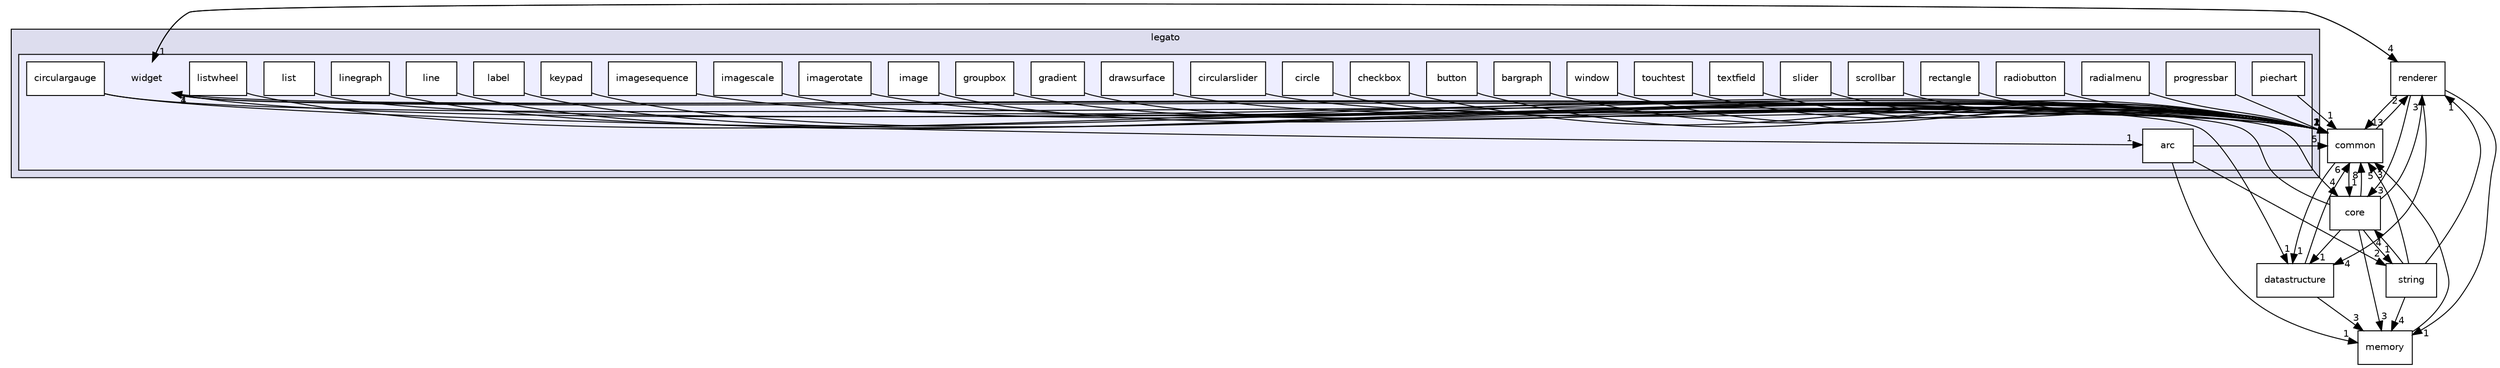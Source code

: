 digraph "C:/microchip/harmony3/gfx/middleware/legato/library/src/gfx/legato/widget" {
  compound=true
  node [ fontsize="10", fontname="Helvetica"];
  edge [ labelfontsize="10", labelfontname="Helvetica"];
  subgraph clusterdir_df0e2b4cdb64d3722aa48eb6b18a67e5 {
    graph [ bgcolor="#ddddee", pencolor="black", label="legato" fontname="Helvetica", fontsize="10", URL="dir_df0e2b4cdb64d3722aa48eb6b18a67e5.html"]
  subgraph clusterdir_139e39c2cbbb9c4d4856e374ea12d038 {
    graph [ bgcolor="#eeeeff", pencolor="black", label="" URL="dir_139e39c2cbbb9c4d4856e374ea12d038.html"];
    dir_139e39c2cbbb9c4d4856e374ea12d038 [shape=plaintext label="widget"];
    dir_ea796a184f8dd67c3a4a1810276d9c0a [shape=box label="arc" color="black" fillcolor="white" style="filled" URL="dir_ea796a184f8dd67c3a4a1810276d9c0a.html"];
    dir_5860276ee1d246cf8783ae38bb2c9167 [shape=box label="bargraph" color="black" fillcolor="white" style="filled" URL="dir_5860276ee1d246cf8783ae38bb2c9167.html"];
    dir_2ccd5ea65f58f5050b13cd878018a6f6 [shape=box label="button" color="black" fillcolor="white" style="filled" URL="dir_2ccd5ea65f58f5050b13cd878018a6f6.html"];
    dir_61f791b9ac0c8883b32c7e177d9c9769 [shape=box label="checkbox" color="black" fillcolor="white" style="filled" URL="dir_61f791b9ac0c8883b32c7e177d9c9769.html"];
    dir_ba769330b26308451241b67476fafbde [shape=box label="circle" color="black" fillcolor="white" style="filled" URL="dir_ba769330b26308451241b67476fafbde.html"];
    dir_e59d3e6b124369ea14f72f7c598e40c4 [shape=box label="circulargauge" color="black" fillcolor="white" style="filled" URL="dir_e59d3e6b124369ea14f72f7c598e40c4.html"];
    dir_2fe423a4d32b719dd99630a8b54d4f98 [shape=box label="circularslider" color="black" fillcolor="white" style="filled" URL="dir_2fe423a4d32b719dd99630a8b54d4f98.html"];
    dir_f43edd6e57efc632cc65bdd586691760 [shape=box label="drawsurface" color="black" fillcolor="white" style="filled" URL="dir_f43edd6e57efc632cc65bdd586691760.html"];
    dir_f632967a3262f2e6f4f8ff464941d575 [shape=box label="gradient" color="black" fillcolor="white" style="filled" URL="dir_f632967a3262f2e6f4f8ff464941d575.html"];
    dir_6bedacda5ab9a21c153eb1ef15d975d0 [shape=box label="groupbox" color="black" fillcolor="white" style="filled" URL="dir_6bedacda5ab9a21c153eb1ef15d975d0.html"];
    dir_f916909e1c95424e1e4e053c3d2d072c [shape=box label="image" color="black" fillcolor="white" style="filled" URL="dir_f916909e1c95424e1e4e053c3d2d072c.html"];
    dir_fc1dbafbf4cf386850e5d06ad28bb439 [shape=box label="imagerotate" color="black" fillcolor="white" style="filled" URL="dir_fc1dbafbf4cf386850e5d06ad28bb439.html"];
    dir_5f0ea6ef509d688b7b247798d6d67556 [shape=box label="imagescale" color="black" fillcolor="white" style="filled" URL="dir_5f0ea6ef509d688b7b247798d6d67556.html"];
    dir_71455b53b811b862a2f615c0af7ea15e [shape=box label="imagesequence" color="black" fillcolor="white" style="filled" URL="dir_71455b53b811b862a2f615c0af7ea15e.html"];
    dir_ec7a6a9efb9f59a9ae2a2fdc6299bb1e [shape=box label="keypad" color="black" fillcolor="white" style="filled" URL="dir_ec7a6a9efb9f59a9ae2a2fdc6299bb1e.html"];
    dir_916f56971aee262d0d56f620d21e1033 [shape=box label="label" color="black" fillcolor="white" style="filled" URL="dir_916f56971aee262d0d56f620d21e1033.html"];
    dir_70bf8d34bd2255065b23fb42b7926ed9 [shape=box label="line" color="black" fillcolor="white" style="filled" URL="dir_70bf8d34bd2255065b23fb42b7926ed9.html"];
    dir_fa6d7e99251ad989d8d0861089bc1bba [shape=box label="linegraph" color="black" fillcolor="white" style="filled" URL="dir_fa6d7e99251ad989d8d0861089bc1bba.html"];
    dir_17dc6ecd1b604ac8f67dd1adf1caa689 [shape=box label="list" color="black" fillcolor="white" style="filled" URL="dir_17dc6ecd1b604ac8f67dd1adf1caa689.html"];
    dir_09fb61342f4054c8ae4043c267482be5 [shape=box label="listwheel" color="black" fillcolor="white" style="filled" URL="dir_09fb61342f4054c8ae4043c267482be5.html"];
    dir_0c7d95ea38cfce720c9fa5892f8ef183 [shape=box label="piechart" color="black" fillcolor="white" style="filled" URL="dir_0c7d95ea38cfce720c9fa5892f8ef183.html"];
    dir_acff0cb23e15b4d2a8ce9d5ba9fb316f [shape=box label="progressbar" color="black" fillcolor="white" style="filled" URL="dir_acff0cb23e15b4d2a8ce9d5ba9fb316f.html"];
    dir_a79b2a24eee33de41506757f3dbffa81 [shape=box label="radialmenu" color="black" fillcolor="white" style="filled" URL="dir_a79b2a24eee33de41506757f3dbffa81.html"];
    dir_46264740869f01a19d6281e415276e3e [shape=box label="radiobutton" color="black" fillcolor="white" style="filled" URL="dir_46264740869f01a19d6281e415276e3e.html"];
    dir_b4b1004d4a05839fb17abbe791dca554 [shape=box label="rectangle" color="black" fillcolor="white" style="filled" URL="dir_b4b1004d4a05839fb17abbe791dca554.html"];
    dir_7a971ada033fa09fab7dc98ab586b9ea [shape=box label="scrollbar" color="black" fillcolor="white" style="filled" URL="dir_7a971ada033fa09fab7dc98ab586b9ea.html"];
    dir_a90675f66de8e5615bc57b77bd97da8a [shape=box label="slider" color="black" fillcolor="white" style="filled" URL="dir_a90675f66de8e5615bc57b77bd97da8a.html"];
    dir_22bebc17460edd3d51d19cd5befaada2 [shape=box label="textfield" color="black" fillcolor="white" style="filled" URL="dir_22bebc17460edd3d51d19cd5befaada2.html"];
    dir_20e2566be23e0aa1baeb27f70a2ea96b [shape=box label="touchtest" color="black" fillcolor="white" style="filled" URL="dir_20e2566be23e0aa1baeb27f70a2ea96b.html"];
    dir_bbe9a681524168dca2c686e8724621ab [shape=box label="window" color="black" fillcolor="white" style="filled" URL="dir_bbe9a681524168dca2c686e8724621ab.html"];
  }
  }
  dir_b3f224f181338695a4734ca3080f2eb5 [shape=box label="common" URL="dir_b3f224f181338695a4734ca3080f2eb5.html"];
  dir_18f2fdeeef31186486f6c44486de345c [shape=box label="renderer" URL="dir_18f2fdeeef31186486f6c44486de345c.html"];
  dir_3305b49bc15ad9b5be28d221021115ae [shape=box label="string" URL="dir_3305b49bc15ad9b5be28d221021115ae.html"];
  dir_6ea5fdd06250e5b2bba6c64e330e75e8 [shape=box label="core" URL="dir_6ea5fdd06250e5b2bba6c64e330e75e8.html"];
  dir_8372a91ac24574313a1b22eb58258e4b [shape=box label="datastructure" URL="dir_8372a91ac24574313a1b22eb58258e4b.html"];
  dir_eef5553a5c7369df9ec111a9376be40e [shape=box label="memory" URL="dir_eef5553a5c7369df9ec111a9376be40e.html"];
  dir_a90675f66de8e5615bc57b77bd97da8a->dir_b3f224f181338695a4734ca3080f2eb5 [headlabel="1", labeldistance=1.5 headhref="dir_000115_000076.html"];
  dir_b3f224f181338695a4734ca3080f2eb5->dir_18f2fdeeef31186486f6c44486de345c [headlabel="2", labeldistance=1.5 headhref="dir_000076_000086.html"];
  dir_b3f224f181338695a4734ca3080f2eb5->dir_139e39c2cbbb9c4d4856e374ea12d038 [headlabel="1", labeldistance=1.5 headhref="dir_000076_000088.html"];
  dir_b3f224f181338695a4734ca3080f2eb5->dir_6ea5fdd06250e5b2bba6c64e330e75e8 [headlabel="1", labeldistance=1.5 headhref="dir_000076_000077.html"];
  dir_b3f224f181338695a4734ca3080f2eb5->dir_8372a91ac24574313a1b22eb58258e4b [headlabel="1", labeldistance=1.5 headhref="dir_000076_000078.html"];
  dir_a79b2a24eee33de41506757f3dbffa81->dir_b3f224f181338695a4734ca3080f2eb5 [headlabel="1", labeldistance=1.5 headhref="dir_000111_000076.html"];
  dir_5f0ea6ef509d688b7b247798d6d67556->dir_b3f224f181338695a4734ca3080f2eb5 [headlabel="1", labeldistance=1.5 headhref="dir_000101_000076.html"];
  dir_f43edd6e57efc632cc65bdd586691760->dir_b3f224f181338695a4734ca3080f2eb5 [headlabel="1", labeldistance=1.5 headhref="dir_000096_000076.html"];
  dir_20e2566be23e0aa1baeb27f70a2ea96b->dir_b3f224f181338695a4734ca3080f2eb5 [headlabel="1", labeldistance=1.5 headhref="dir_000117_000076.html"];
  dir_09fb61342f4054c8ae4043c267482be5->dir_b3f224f181338695a4734ca3080f2eb5 [headlabel="2", labeldistance=1.5 headhref="dir_000108_000076.html"];
  dir_b4b1004d4a05839fb17abbe791dca554->dir_b3f224f181338695a4734ca3080f2eb5 [headlabel="1", labeldistance=1.5 headhref="dir_000113_000076.html"];
  dir_ba769330b26308451241b67476fafbde->dir_b3f224f181338695a4734ca3080f2eb5 [headlabel="1", labeldistance=1.5 headhref="dir_000093_000076.html"];
  dir_6bedacda5ab9a21c153eb1ef15d975d0->dir_b3f224f181338695a4734ca3080f2eb5 [headlabel="1", labeldistance=1.5 headhref="dir_000098_000076.html"];
  dir_916f56971aee262d0d56f620d21e1033->dir_b3f224f181338695a4734ca3080f2eb5 [headlabel="1", labeldistance=1.5 headhref="dir_000104_000076.html"];
  dir_fa6d7e99251ad989d8d0861089bc1bba->dir_b3f224f181338695a4734ca3080f2eb5 [headlabel="1", labeldistance=1.5 headhref="dir_000106_000076.html"];
  dir_18f2fdeeef31186486f6c44486de345c->dir_b3f224f181338695a4734ca3080f2eb5 [headlabel="13", labeldistance=1.5 headhref="dir_000086_000076.html"];
  dir_18f2fdeeef31186486f6c44486de345c->dir_139e39c2cbbb9c4d4856e374ea12d038 [headlabel="1", labeldistance=1.5 headhref="dir_000086_000088.html"];
  dir_18f2fdeeef31186486f6c44486de345c->dir_6ea5fdd06250e5b2bba6c64e330e75e8 [headlabel="3", labeldistance=1.5 headhref="dir_000086_000077.html"];
  dir_18f2fdeeef31186486f6c44486de345c->dir_8372a91ac24574313a1b22eb58258e4b [headlabel="4", labeldistance=1.5 headhref="dir_000086_000078.html"];
  dir_18f2fdeeef31186486f6c44486de345c->dir_eef5553a5c7369df9ec111a9376be40e [headlabel="1", labeldistance=1.5 headhref="dir_000086_000085.html"];
  dir_ea796a184f8dd67c3a4a1810276d9c0a->dir_b3f224f181338695a4734ca3080f2eb5 [headlabel="5", labeldistance=1.5 headhref="dir_000089_000076.html"];
  dir_ea796a184f8dd67c3a4a1810276d9c0a->dir_3305b49bc15ad9b5be28d221021115ae [headlabel="2", labeldistance=1.5 headhref="dir_000089_000087.html"];
  dir_ea796a184f8dd67c3a4a1810276d9c0a->dir_eef5553a5c7369df9ec111a9376be40e [headlabel="1", labeldistance=1.5 headhref="dir_000089_000085.html"];
  dir_ec7a6a9efb9f59a9ae2a2fdc6299bb1e->dir_b3f224f181338695a4734ca3080f2eb5 [headlabel="1", labeldistance=1.5 headhref="dir_000103_000076.html"];
  dir_139e39c2cbbb9c4d4856e374ea12d038->dir_18f2fdeeef31186486f6c44486de345c [headlabel="4", labeldistance=1.5 headhref="dir_000088_000086.html"];
  dir_139e39c2cbbb9c4d4856e374ea12d038->dir_6ea5fdd06250e5b2bba6c64e330e75e8 [headlabel="4", labeldistance=1.5 headhref="dir_000088_000077.html"];
  dir_139e39c2cbbb9c4d4856e374ea12d038->dir_8372a91ac24574313a1b22eb58258e4b [headlabel="1", labeldistance=1.5 headhref="dir_000088_000078.html"];
  dir_3305b49bc15ad9b5be28d221021115ae->dir_b3f224f181338695a4734ca3080f2eb5 [headlabel="5", labeldistance=1.5 headhref="dir_000087_000076.html"];
  dir_3305b49bc15ad9b5be28d221021115ae->dir_18f2fdeeef31186486f6c44486de345c [headlabel="1", labeldistance=1.5 headhref="dir_000087_000086.html"];
  dir_3305b49bc15ad9b5be28d221021115ae->dir_6ea5fdd06250e5b2bba6c64e330e75e8 [headlabel="4", labeldistance=1.5 headhref="dir_000087_000077.html"];
  dir_3305b49bc15ad9b5be28d221021115ae->dir_eef5553a5c7369df9ec111a9376be40e [headlabel="4", labeldistance=1.5 headhref="dir_000087_000085.html"];
  dir_6ea5fdd06250e5b2bba6c64e330e75e8->dir_b3f224f181338695a4734ca3080f2eb5 [headlabel="8", labeldistance=1.5 headhref="dir_000077_000076.html"];
  dir_6ea5fdd06250e5b2bba6c64e330e75e8->dir_18f2fdeeef31186486f6c44486de345c [headlabel="3", labeldistance=1.5 headhref="dir_000077_000086.html"];
  dir_6ea5fdd06250e5b2bba6c64e330e75e8->dir_139e39c2cbbb9c4d4856e374ea12d038 [headlabel="4", labeldistance=1.5 headhref="dir_000077_000088.html"];
  dir_6ea5fdd06250e5b2bba6c64e330e75e8->dir_3305b49bc15ad9b5be28d221021115ae [headlabel="1", labeldistance=1.5 headhref="dir_000077_000087.html"];
  dir_6ea5fdd06250e5b2bba6c64e330e75e8->dir_8372a91ac24574313a1b22eb58258e4b [headlabel="1", labeldistance=1.5 headhref="dir_000077_000078.html"];
  dir_6ea5fdd06250e5b2bba6c64e330e75e8->dir_eef5553a5c7369df9ec111a9376be40e [headlabel="3", labeldistance=1.5 headhref="dir_000077_000085.html"];
  dir_70bf8d34bd2255065b23fb42b7926ed9->dir_b3f224f181338695a4734ca3080f2eb5 [headlabel="1", labeldistance=1.5 headhref="dir_000105_000076.html"];
  dir_61f791b9ac0c8883b32c7e177d9c9769->dir_b3f224f181338695a4734ca3080f2eb5 [headlabel="1", labeldistance=1.5 headhref="dir_000092_000076.html"];
  dir_2ccd5ea65f58f5050b13cd878018a6f6->dir_b3f224f181338695a4734ca3080f2eb5 [headlabel="1", labeldistance=1.5 headhref="dir_000091_000076.html"];
  dir_5860276ee1d246cf8783ae38bb2c9167->dir_b3f224f181338695a4734ca3080f2eb5 [headlabel="1", labeldistance=1.5 headhref="dir_000090_000076.html"];
  dir_71455b53b811b862a2f615c0af7ea15e->dir_b3f224f181338695a4734ca3080f2eb5 [headlabel="1", labeldistance=1.5 headhref="dir_000102_000076.html"];
  dir_46264740869f01a19d6281e415276e3e->dir_b3f224f181338695a4734ca3080f2eb5 [headlabel="2", labeldistance=1.5 headhref="dir_000112_000076.html"];
  dir_fc1dbafbf4cf386850e5d06ad28bb439->dir_b3f224f181338695a4734ca3080f2eb5 [headlabel="1", labeldistance=1.5 headhref="dir_000100_000076.html"];
  dir_bbe9a681524168dca2c686e8724621ab->dir_b3f224f181338695a4734ca3080f2eb5 [headlabel="1", labeldistance=1.5 headhref="dir_000118_000076.html"];
  dir_7a971ada033fa09fab7dc98ab586b9ea->dir_b3f224f181338695a4734ca3080f2eb5 [headlabel="1", labeldistance=1.5 headhref="dir_000114_000076.html"];
  dir_8372a91ac24574313a1b22eb58258e4b->dir_b3f224f181338695a4734ca3080f2eb5 [headlabel="6", labeldistance=1.5 headhref="dir_000078_000076.html"];
  dir_8372a91ac24574313a1b22eb58258e4b->dir_eef5553a5c7369df9ec111a9376be40e [headlabel="3", labeldistance=1.5 headhref="dir_000078_000085.html"];
  dir_f632967a3262f2e6f4f8ff464941d575->dir_b3f224f181338695a4734ca3080f2eb5 [headlabel="1", labeldistance=1.5 headhref="dir_000097_000076.html"];
  dir_acff0cb23e15b4d2a8ce9d5ba9fb316f->dir_b3f224f181338695a4734ca3080f2eb5 [headlabel="1", labeldistance=1.5 headhref="dir_000110_000076.html"];
  dir_f916909e1c95424e1e4e053c3d2d072c->dir_b3f224f181338695a4734ca3080f2eb5 [headlabel="1", labeldistance=1.5 headhref="dir_000099_000076.html"];
  dir_2fe423a4d32b719dd99630a8b54d4f98->dir_b3f224f181338695a4734ca3080f2eb5 [headlabel="1", labeldistance=1.5 headhref="dir_000095_000076.html"];
  dir_eef5553a5c7369df9ec111a9376be40e->dir_b3f224f181338695a4734ca3080f2eb5 [headlabel="3", labeldistance=1.5 headhref="dir_000085_000076.html"];
  dir_0c7d95ea38cfce720c9fa5892f8ef183->dir_b3f224f181338695a4734ca3080f2eb5 [headlabel="1", labeldistance=1.5 headhref="dir_000109_000076.html"];
  dir_e59d3e6b124369ea14f72f7c598e40c4->dir_b3f224f181338695a4734ca3080f2eb5 [headlabel="1", labeldistance=1.5 headhref="dir_000094_000076.html"];
  dir_e59d3e6b124369ea14f72f7c598e40c4->dir_ea796a184f8dd67c3a4a1810276d9c0a [headlabel="1", labeldistance=1.5 headhref="dir_000094_000089.html"];
  dir_22bebc17460edd3d51d19cd5befaada2->dir_b3f224f181338695a4734ca3080f2eb5 [headlabel="1", labeldistance=1.5 headhref="dir_000116_000076.html"];
  dir_17dc6ecd1b604ac8f67dd1adf1caa689->dir_b3f224f181338695a4734ca3080f2eb5 [headlabel="1", labeldistance=1.5 headhref="dir_000107_000076.html"];
}
